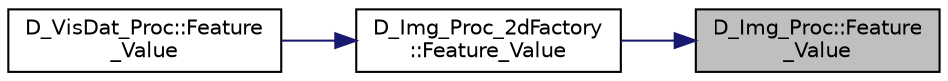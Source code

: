 digraph "D_Img_Proc::Feature_Value"
{
 // LATEX_PDF_SIZE
  edge [fontname="Helvetica",fontsize="10",labelfontname="Helvetica",labelfontsize="10"];
  node [fontname="Helvetica",fontsize="10",shape=record];
  rankdir="RL";
  Node1 [label="D_Img_Proc::Feature\l_Value",height=0.2,width=0.4,color="black", fillcolor="grey75", style="filled", fontcolor="black",tooltip=" "];
  Node1 -> Node2 [dir="back",color="midnightblue",fontsize="10",style="solid",fontname="Helvetica"];
  Node2 [label="D_Img_Proc_2dFactory\l::Feature_Value",height=0.2,width=0.4,color="black", fillcolor="white", style="filled",URL="$class_d___img___proc__2d_factory.html#a804f01acc6d15ba9ba6704131f9d1e32",tooltip=" "];
  Node2 -> Node3 [dir="back",color="midnightblue",fontsize="10",style="solid",fontname="Helvetica"];
  Node3 [label="D_VisDat_Proc::Feature\l_Value",height=0.2,width=0.4,color="black", fillcolor="white", style="filled",URL="$class_d___vis_dat___proc.html#aaa49cffa631cef015105976ee62491dd",tooltip=" "];
}
